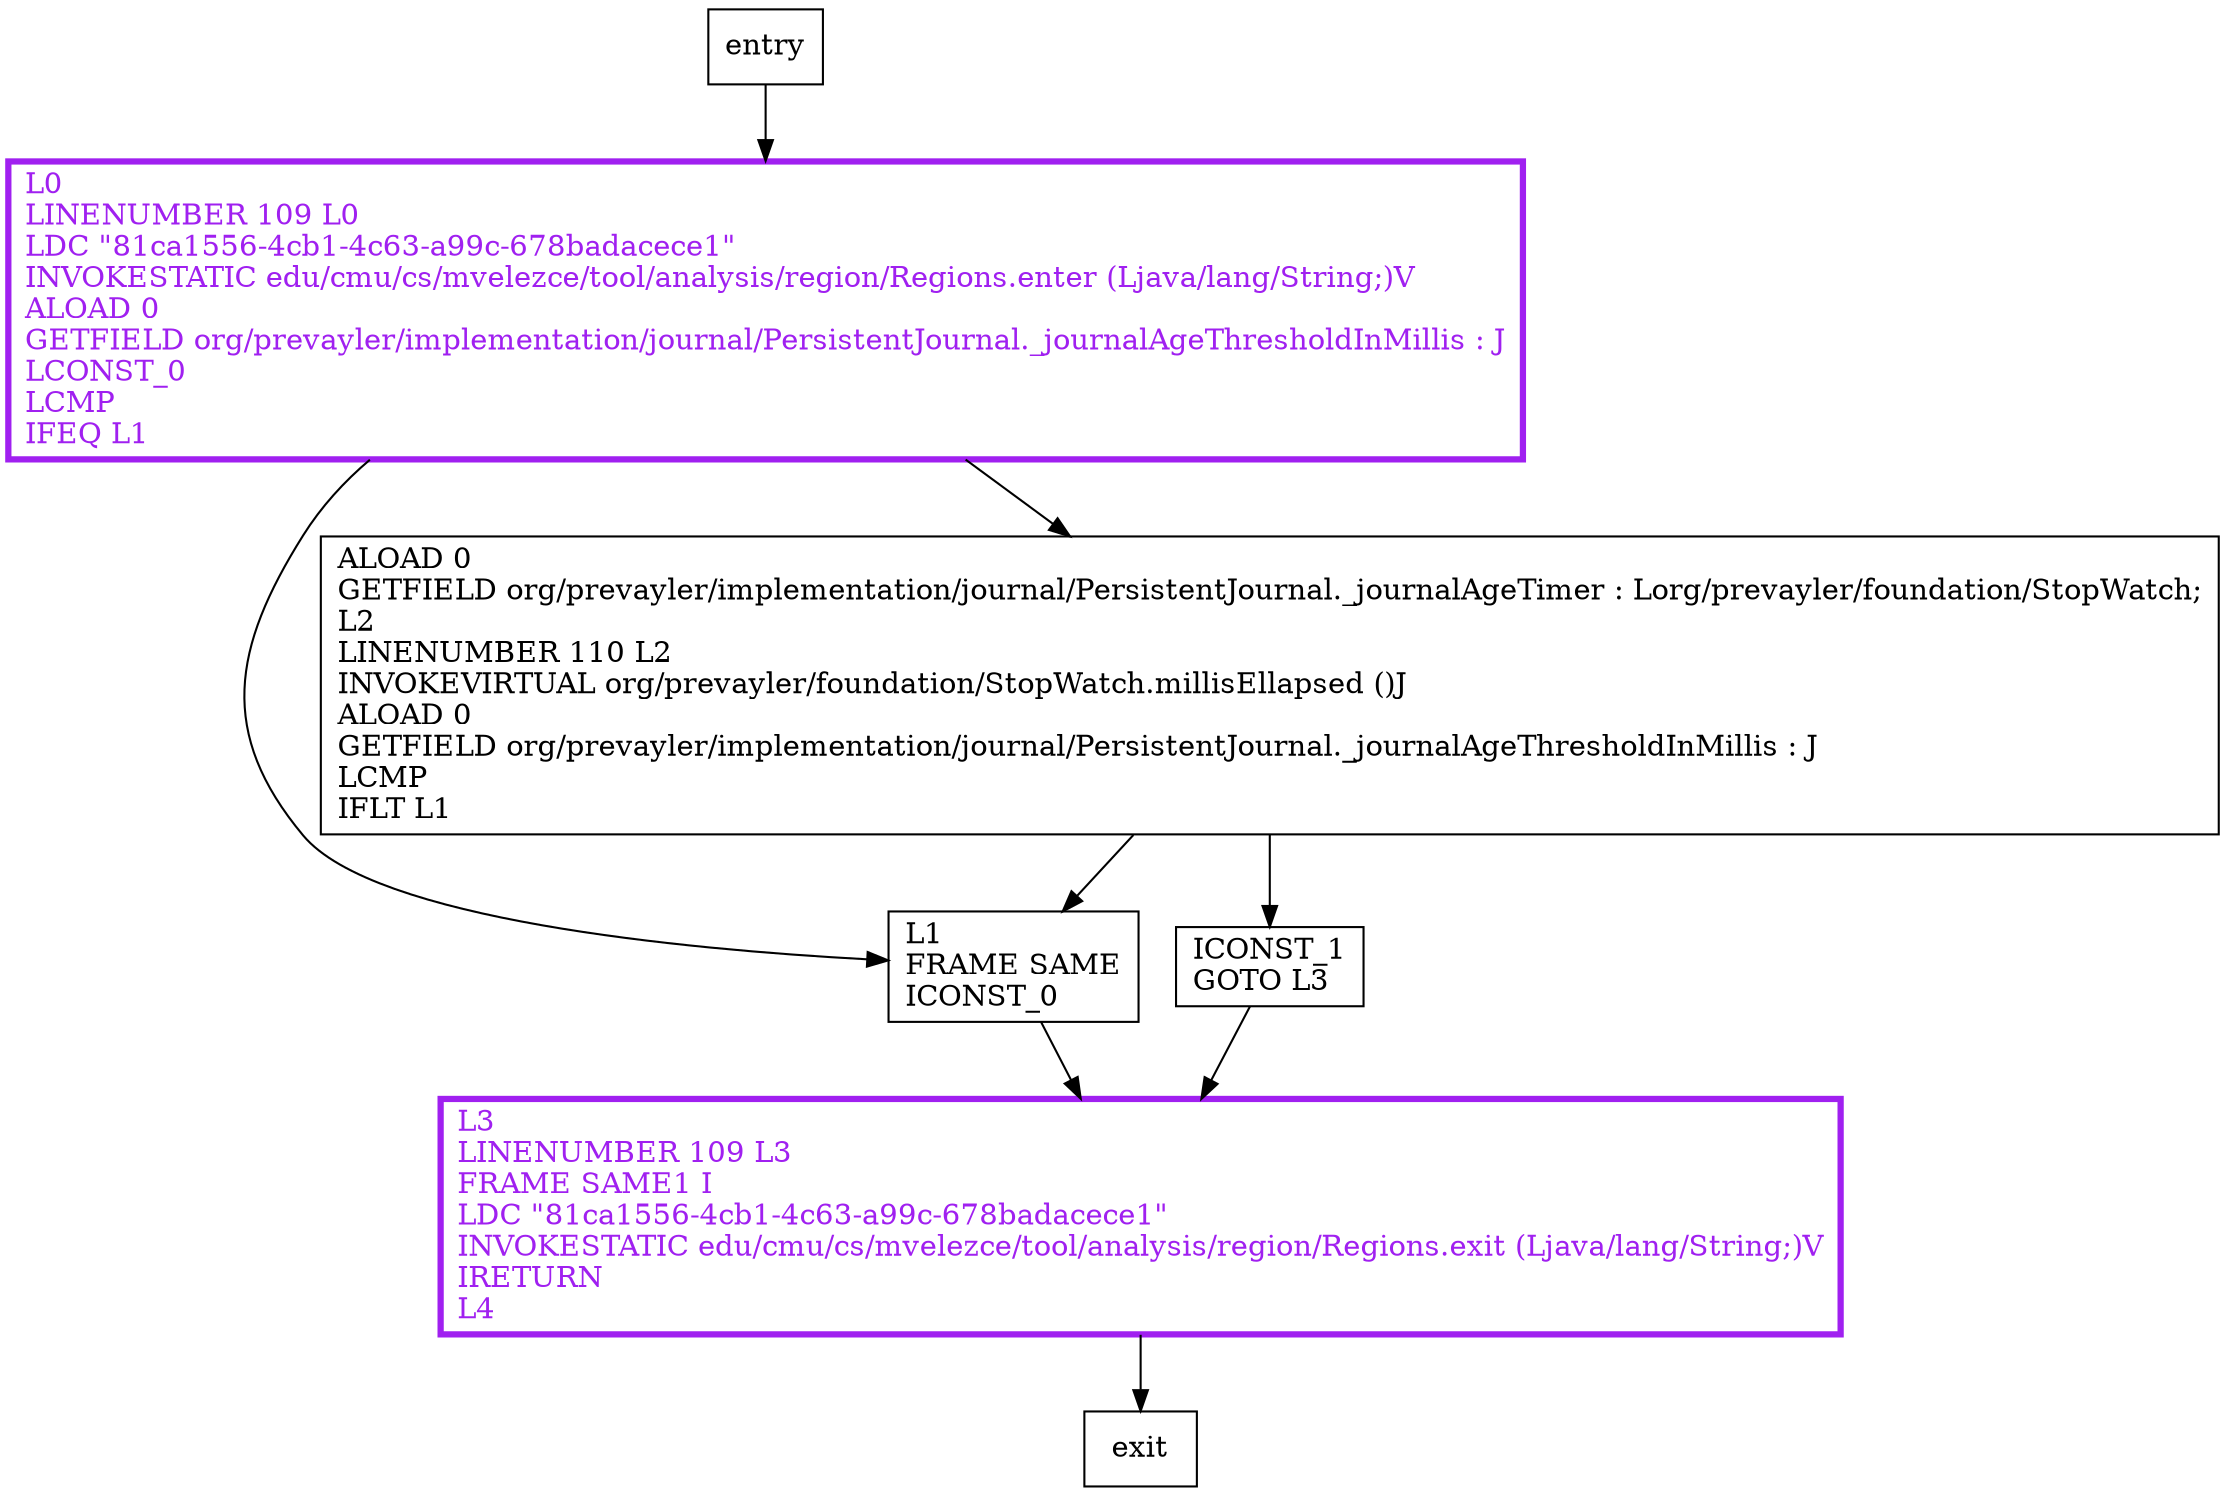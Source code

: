digraph isOutputJournalTooOld {
node [shape=record];
916835004 [label="L3\lLINENUMBER 109 L3\lFRAME SAME1 I\lLDC \"81ca1556-4cb1-4c63-a99c-678badacece1\"\lINVOKESTATIC edu/cmu/cs/mvelezce/tool/analysis/region/Regions.exit (Ljava/lang/String;)V\lIRETURN\lL4\l"];
1943634922 [label="ICONST_1\lGOTO L3\l"];
512456259 [label="L0\lLINENUMBER 109 L0\lLDC \"81ca1556-4cb1-4c63-a99c-678badacece1\"\lINVOKESTATIC edu/cmu/cs/mvelezce/tool/analysis/region/Regions.enter (Ljava/lang/String;)V\lALOAD 0\lGETFIELD org/prevayler/implementation/journal/PersistentJournal._journalAgeThresholdInMillis : J\lLCONST_0\lLCMP\lIFEQ L1\l"];
1364497552 [label="L1\lFRAME SAME\lICONST_0\l"];
1911155630 [label="ALOAD 0\lGETFIELD org/prevayler/implementation/journal/PersistentJournal._journalAgeTimer : Lorg/prevayler/foundation/StopWatch;\lL2\lLINENUMBER 110 L2\lINVOKEVIRTUAL org/prevayler/foundation/StopWatch.millisEllapsed ()J\lALOAD 0\lGETFIELD org/prevayler/implementation/journal/PersistentJournal._journalAgeThresholdInMillis : J\lLCMP\lIFLT L1\l"];
entry;
exit;
entry -> 512456259;
916835004 -> exit;
1943634922 -> 916835004;
512456259 -> 1364497552;
512456259 -> 1911155630;
1364497552 -> 916835004;
1911155630 -> 1943634922;
1911155630 -> 1364497552;
916835004[fontcolor="purple", penwidth=3, color="purple"];
512456259[fontcolor="purple", penwidth=3, color="purple"];
}
